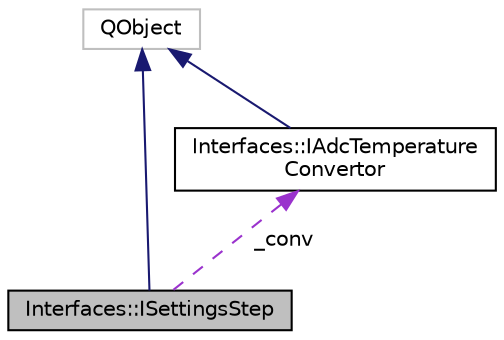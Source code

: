 digraph "Interfaces::ISettingsStep"
{
  edge [fontname="Helvetica",fontsize="10",labelfontname="Helvetica",labelfontsize="10"];
  node [fontname="Helvetica",fontsize="10",shape=record];
  Node3 [label="Interfaces::ISettingsStep",height=0.2,width=0.4,color="black", fillcolor="grey75", style="filled", fontcolor="black"];
  Node4 -> Node3 [dir="back",color="midnightblue",fontsize="10",style="solid",fontname="Helvetica"];
  Node4 [label="QObject",height=0.2,width=0.4,color="grey75", fillcolor="white", style="filled"];
  Node5 -> Node3 [dir="back",color="darkorchid3",fontsize="10",style="dashed",label=" _conv" ,fontname="Helvetica"];
  Node5 [label="Interfaces::IAdcTemperature\lConvertor",height=0.2,width=0.4,color="black", fillcolor="white", style="filled",URL="$class_interfaces_1_1_i_adc_temperature_convertor.html",tooltip="Class, used to convert ADC values to Temperature and vice versa. "];
  Node4 -> Node5 [dir="back",color="midnightblue",fontsize="10",style="solid",fontname="Helvetica"];
}
